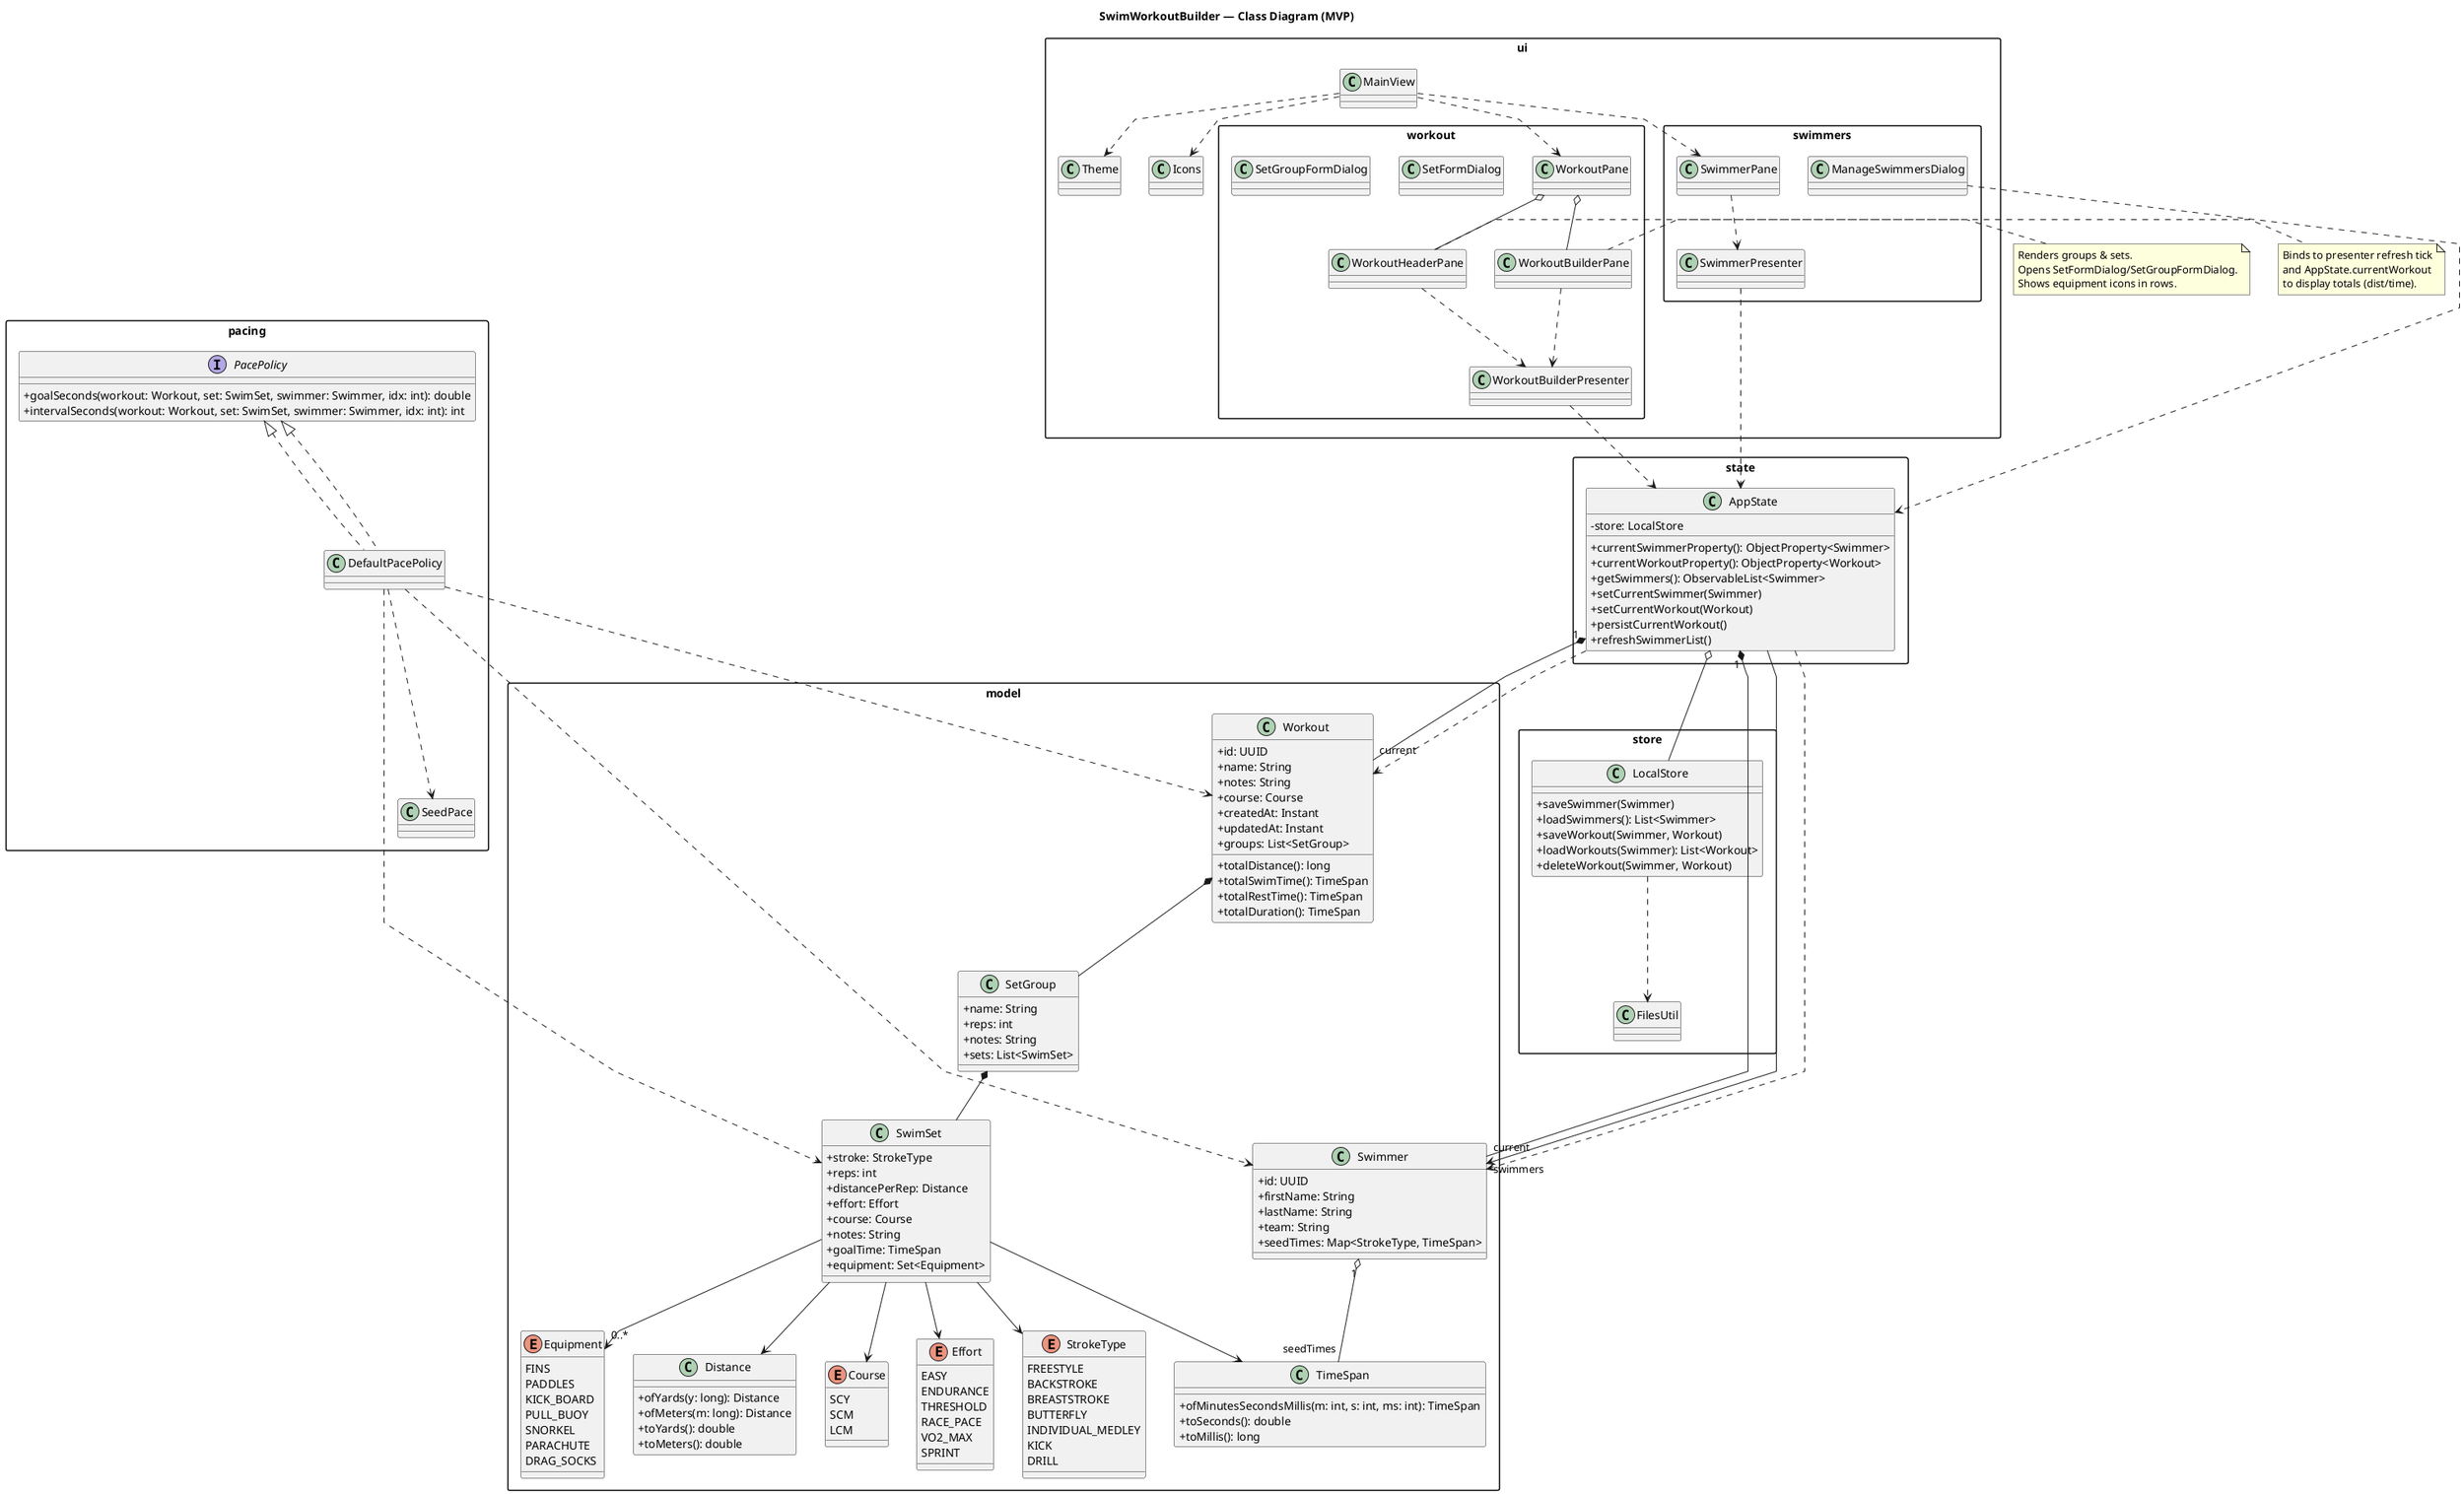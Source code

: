 @startuml
title SwimWorkoutBuilder — Class Diagram (MVP)

skinparam packageStyle rectangle
skinparam classAttributeIconSize 0
skinparam shadowing false
skinparam linetype polyline

'========================
' Packages
'========================
package "model" {
  class Swimmer {
    +id: UUID
    +firstName: String
    +lastName: String
    +team: String
    +seedTimes: Map<StrokeType, TimeSpan>
  }

  class Workout {
    +id: UUID
    +name: String
    +notes: String
    +course: Course
    +createdAt: Instant
    +updatedAt: Instant
    +groups: List<SetGroup>
    +totalDistance(): long
    +totalSwimTime(): TimeSpan
    +totalRestTime(): TimeSpan
    +totalDuration(): TimeSpan
  }

  class SetGroup {
    +name: String
    +reps: int
    +notes: String
    +sets: List<SwimSet>
  }

  class SwimSet {
    +stroke: StrokeType
    +reps: int
    +distancePerRep: Distance
    +effort: Effort
    +course: Course
    +notes: String
    +goalTime: TimeSpan
    +equipment: Set<Equipment>
  }

  class Distance {
    +ofYards(y: long): Distance
    +ofMeters(m: long): Distance
    +toYards(): double
    +toMeters(): double
  }

  class TimeSpan {
    +ofMinutesSecondsMillis(m: int, s: int, ms: int): TimeSpan
    +toSeconds(): double
    +toMillis(): long
  }

  enum Course {
    SCY
    SCM
    LCM
  }

  enum Effort {
    EASY
    ENDURANCE
    THRESHOLD
    RACE_PACE
    VO2_MAX
    SPRINT
  }

  enum StrokeType {
    FREESTYLE
    BACKSTROKE
    BREASTSTROKE
    BUTTERFLY
    INDIVIDUAL_MEDLEY
    KICK
    DRILL
  }

  enum Equipment {
    FINS
    PADDLES
    KICK_BOARD
    PULL_BUOY
    SNORKEL
    PARACHUTE
    DRAG_SOCKS
  }
}

package "pacing" {
  interface PacePolicy {
    +goalSeconds(workout: Workout, set: SwimSet, swimmer: Swimmer, idx: int): double
    +intervalSeconds(workout: Workout, set: SwimSet, swimmer: Swimmer, idx: int): int
  }
  class DefaultPacePolicy implements PacePolicy
  class SeedPace
}

package "store" {
  class LocalStore {
    +saveSwimmer(Swimmer)
    +loadSwimmers(): List<Swimmer>
    +saveWorkout(Swimmer, Workout)
    +loadWorkouts(Swimmer): List<Workout>
    +deleteWorkout(Swimmer, Workout)
  }
  class FilesUtil
}

package "state" {
  class AppState {
    +currentSwimmerProperty(): ObjectProperty<Swimmer>
    +currentWorkoutProperty(): ObjectProperty<Workout>
    +getSwimmers(): ObservableList<Swimmer>
    +setCurrentSwimmer(Swimmer)
    +setCurrentWorkout(Workout)
    +persistCurrentWorkout()
    +refreshSwimmerList()
    -store: LocalStore
  }
}

package "ui.workout" {
  class WorkoutBuilderPresenter
  class WorkoutHeaderPane
  class WorkoutBuilderPane
  class WorkoutPane
  class SetFormDialog
  class SetGroupFormDialog
}

package "ui.swimmers" {
  class SwimmerPresenter
  class SwimmerPane
  class ManageSwimmersDialog
}

package "ui" {
  class MainView
  class Theme
  class Icons
}

'========================
' Relationships
'========================

Workout *-- SetGroup
SetGroup *-- SwimSet
SwimSet --> Distance
SwimSet --> TimeSpan
Swimmer "1" o-- "seedTimes" TimeSpan
SwimSet --> StrokeType
SwimSet --> Effort
SwimSet --> Course
SwimSet --> "0..*" Equipment

PacePolicy <|.. DefaultPacePolicy
DefaultPacePolicy ..> SeedPace
DefaultPacePolicy ..> Swimmer
DefaultPacePolicy ..> Workout
DefaultPacePolicy ..> SwimSet

AppState o-- LocalStore
LocalStore ..> FilesUtil
AppState "1" *-- "current" Swimmer
AppState "1" *-- "current" Workout
AppState --> "swimmers" Swimmer
AppState ..> Workout
AppState ..> Swimmer

WorkoutBuilderPresenter ..> AppState
WorkoutHeaderPane ..> WorkoutBuilderPresenter
WorkoutBuilderPane ..> WorkoutBuilderPresenter
WorkoutPane o-- WorkoutHeaderPane
WorkoutPane o-- WorkoutBuilderPane
SwimmerPresenter ..> AppState
SwimmerPane ..> SwimmerPresenter
ManageSwimmersDialog ..> AppState

MainView ..> SwimmerPane
MainView ..> WorkoutPane
MainView ..> Theme
MainView ..> Icons

note right of WorkoutHeaderPane
  Binds to presenter refresh tick
  and AppState.currentWorkout
  to display totals (dist/time).
end note

note right of WorkoutBuilderPane
  Renders groups & sets.
  Opens SetFormDialog/SetGroupFormDialog.
  Shows equipment icons in rows.
end note

@enduml
